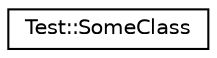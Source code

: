digraph "Graphical Class Hierarchy"
{
  edge [fontname="Helvetica",fontsize="10",labelfontname="Helvetica",labelfontsize="10"];
  node [fontname="Helvetica",fontsize="10",shape=record];
  rankdir="LR";
  Node0 [label="Test::SomeClass",height=0.2,width=0.4,color="black", fillcolor="white", style="filled",URL="$classTest_1_1SomeClass.html"];
}
